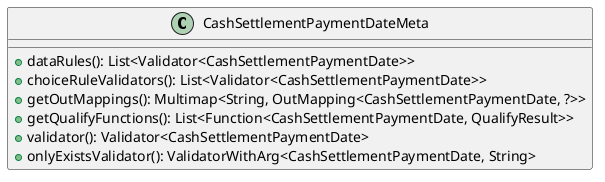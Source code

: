 @startuml

    class CashSettlementPaymentDateMeta [[CashSettlementPaymentDateMeta.html]] {
        +dataRules(): List<Validator<CashSettlementPaymentDate>>
        +choiceRuleValidators(): List<Validator<CashSettlementPaymentDate>>
        +getOutMappings(): Multimap<String, OutMapping<CashSettlementPaymentDate, ?>>
        +getQualifyFunctions(): List<Function<CashSettlementPaymentDate, QualifyResult>>
        +validator(): Validator<CashSettlementPaymentDate>
        +onlyExistsValidator(): ValidatorWithArg<CashSettlementPaymentDate, String>
    }

@enduml

